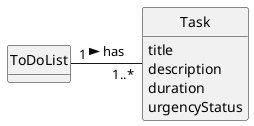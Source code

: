 @startuml
skinparam monochrome true
skinparam packageStyle rectangle
skinparam shadowing false

'left to right direction

skinparam classAttributeIconSize 0

hide circle
hide methods


class Task {
    title
    description
    duration
    urgencyStatus

}

class ToDoList {

}

ToDoList "1" -"1..*" Task: has >
@enduml